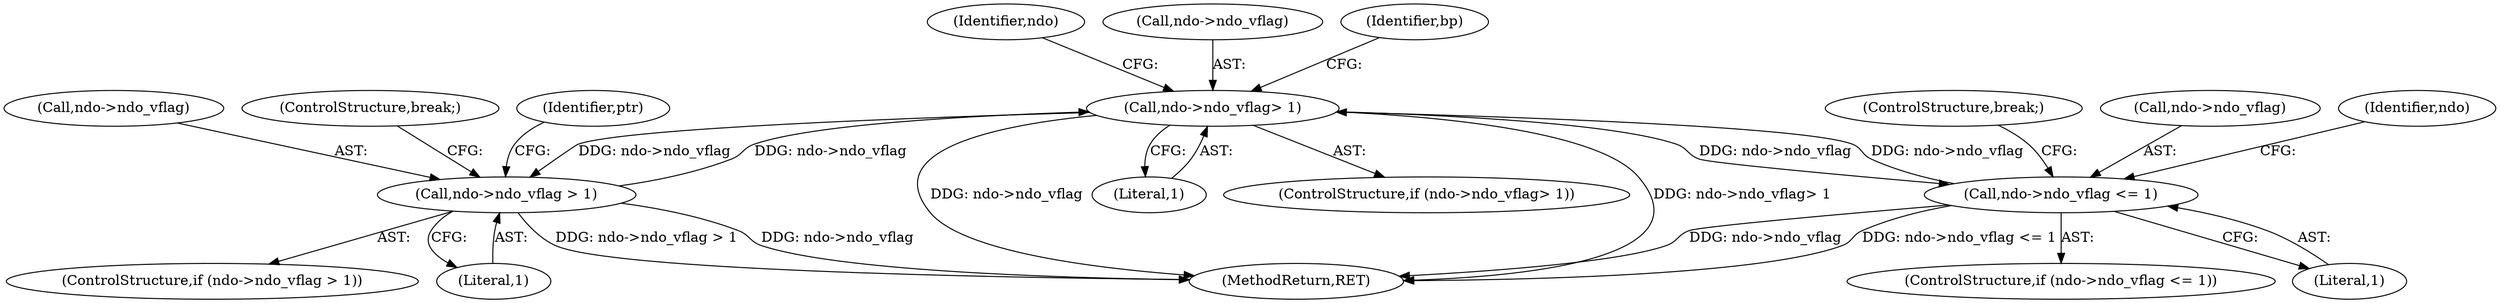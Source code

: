 digraph "0_tcpdump_5dc1860d8267b1e0cb78c9ffa2a40bea2fdb3ddc_4@pointer" {
"1000556" [label="(Call,ndo->ndo_vflag> 1)"];
"1000500" [label="(Call,ndo->ndo_vflag > 1)"];
"1000556" [label="(Call,ndo->ndo_vflag> 1)"];
"1000544" [label="(Call,ndo->ndo_vflag <= 1)"];
"1000501" [label="(Call,ndo->ndo_vflag)"];
"1000543" [label="(ControlStructure,if (ndo->ndo_vflag <= 1))"];
"1000504" [label="(Literal,1)"];
"1000560" [label="(Literal,1)"];
"1000541" [label="(ControlStructure,break;)"];
"1000562" [label="(Identifier,ndo)"];
"1000554" [label="(ControlStructure,break;)"];
"1000555" [label="(ControlStructure,if (ndo->ndo_vflag> 1))"];
"1000500" [label="(Call,ndo->ndo_vflag > 1)"];
"1000556" [label="(Call,ndo->ndo_vflag> 1)"];
"1000508" [label="(Identifier,ptr)"];
"1000548" [label="(Literal,1)"];
"1000499" [label="(ControlStructure,if (ndo->ndo_vflag > 1))"];
"1000545" [label="(Call,ndo->ndo_vflag)"];
"1000557" [label="(Call,ndo->ndo_vflag)"];
"1000544" [label="(Call,ndo->ndo_vflag <= 1)"];
"1000567" [label="(Identifier,bp)"];
"1000550" [label="(Identifier,ndo)"];
"1001586" [label="(MethodReturn,RET)"];
"1000556" -> "1000555"  [label="AST: "];
"1000556" -> "1000560"  [label="CFG: "];
"1000557" -> "1000556"  [label="AST: "];
"1000560" -> "1000556"  [label="AST: "];
"1000562" -> "1000556"  [label="CFG: "];
"1000567" -> "1000556"  [label="CFG: "];
"1000556" -> "1001586"  [label="DDG: ndo->ndo_vflag"];
"1000556" -> "1001586"  [label="DDG: ndo->ndo_vflag> 1"];
"1000556" -> "1000500"  [label="DDG: ndo->ndo_vflag"];
"1000556" -> "1000544"  [label="DDG: ndo->ndo_vflag"];
"1000500" -> "1000556"  [label="DDG: ndo->ndo_vflag"];
"1000544" -> "1000556"  [label="DDG: ndo->ndo_vflag"];
"1000500" -> "1000499"  [label="AST: "];
"1000500" -> "1000504"  [label="CFG: "];
"1000501" -> "1000500"  [label="AST: "];
"1000504" -> "1000500"  [label="AST: "];
"1000508" -> "1000500"  [label="CFG: "];
"1000541" -> "1000500"  [label="CFG: "];
"1000500" -> "1001586"  [label="DDG: ndo->ndo_vflag > 1"];
"1000500" -> "1001586"  [label="DDG: ndo->ndo_vflag"];
"1000544" -> "1000543"  [label="AST: "];
"1000544" -> "1000548"  [label="CFG: "];
"1000545" -> "1000544"  [label="AST: "];
"1000548" -> "1000544"  [label="AST: "];
"1000550" -> "1000544"  [label="CFG: "];
"1000554" -> "1000544"  [label="CFG: "];
"1000544" -> "1001586"  [label="DDG: ndo->ndo_vflag"];
"1000544" -> "1001586"  [label="DDG: ndo->ndo_vflag <= 1"];
}
